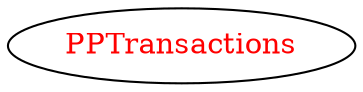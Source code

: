digraph dependencyGraph {
 concentrate=true;
 ranksep="2.0";
 rankdir="LR"; 
 splines="ortho";
"PPTransactions" [fontcolor="red"];
}